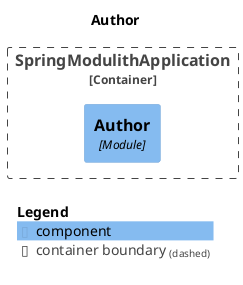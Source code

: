 @startuml
set separator none
title Author

top to bottom direction

!include <C4/C4>
!include <C4/C4_Context>
!include <C4/C4_Component>

Container_Boundary("SpringModulithApplication.SpringModulithApplication_boundary", "SpringModulithApplication", $tags="") {
  Component(SpringModulithApplication.SpringModulithApplication.Author, "Author", $techn="Module", $descr="", $tags="", $link="")
}


SHOW_LEGEND(true)
@enduml